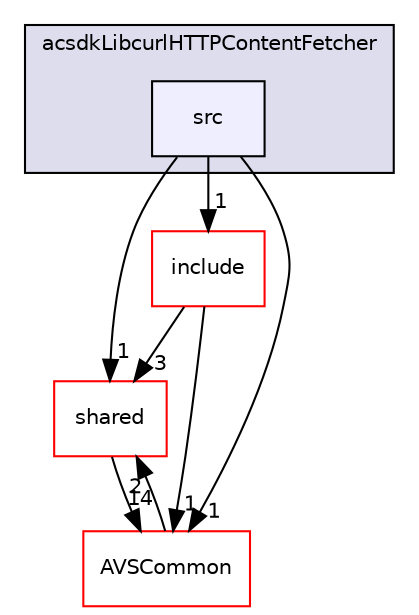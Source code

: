 digraph "/workplace/avs-device-sdk/applications/acsdkLibcurlHTTPContentFetcher/src" {
  compound=true
  node [ fontsize="10", fontname="Helvetica"];
  edge [ labelfontsize="10", labelfontname="Helvetica"];
  subgraph clusterdir_3331e98c94e2b3a45d3ee3dc3c4ccbde {
    graph [ bgcolor="#ddddee", pencolor="black", label="acsdkLibcurlHTTPContentFetcher" fontname="Helvetica", fontsize="10", URL="dir_3331e98c94e2b3a45d3ee3dc3c4ccbde.html"]
  dir_f61649ddf4e218c5246d2cea2b7e6c06 [shape=box, label="src", style="filled", fillcolor="#eeeeff", pencolor="black", URL="dir_f61649ddf4e218c5246d2cea2b7e6c06.html"];
  }
  dir_9982052f7ce695d12571567315b2fafa [shape=box label="shared" fillcolor="white" style="filled" color="red" URL="dir_9982052f7ce695d12571567315b2fafa.html"];
  dir_1913b5c82c5e3114543090bcc43ec543 [shape=box label="include" fillcolor="white" style="filled" color="red" URL="dir_1913b5c82c5e3114543090bcc43ec543.html"];
  dir_13e65effb2bde530b17b3d5eefcd0266 [shape=box label="AVSCommon" fillcolor="white" style="filled" color="red" URL="dir_13e65effb2bde530b17b3d5eefcd0266.html"];
  dir_9982052f7ce695d12571567315b2fafa->dir_13e65effb2bde530b17b3d5eefcd0266 [headlabel="14", labeldistance=1.5 headhref="dir_000598_000017.html"];
  dir_1913b5c82c5e3114543090bcc43ec543->dir_9982052f7ce695d12571567315b2fafa [headlabel="3", labeldistance=1.5 headhref="dir_000079_000598.html"];
  dir_1913b5c82c5e3114543090bcc43ec543->dir_13e65effb2bde530b17b3d5eefcd0266 [headlabel="1", labeldistance=1.5 headhref="dir_000079_000017.html"];
  dir_13e65effb2bde530b17b3d5eefcd0266->dir_9982052f7ce695d12571567315b2fafa [headlabel="2", labeldistance=1.5 headhref="dir_000017_000598.html"];
  dir_f61649ddf4e218c5246d2cea2b7e6c06->dir_9982052f7ce695d12571567315b2fafa [headlabel="1", labeldistance=1.5 headhref="dir_000081_000598.html"];
  dir_f61649ddf4e218c5246d2cea2b7e6c06->dir_1913b5c82c5e3114543090bcc43ec543 [headlabel="1", labeldistance=1.5 headhref="dir_000081_000079.html"];
  dir_f61649ddf4e218c5246d2cea2b7e6c06->dir_13e65effb2bde530b17b3d5eefcd0266 [headlabel="1", labeldistance=1.5 headhref="dir_000081_000017.html"];
}
